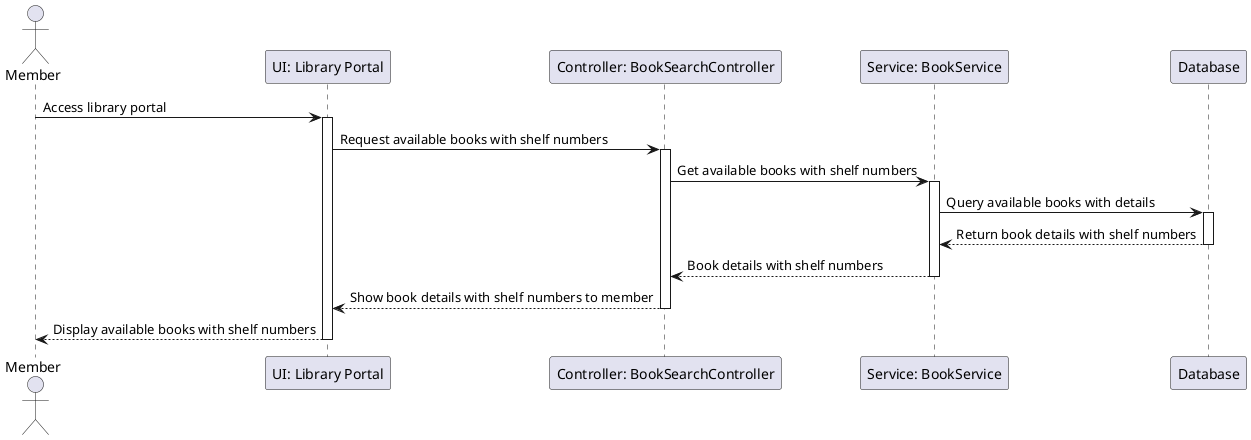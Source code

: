 @startuml
actor Member as M
participant "UI: Library Portal" as UI
participant "Controller: BookSearchController" as Controller
participant "Service: BookService" as Service
participant "Database" as DB

M -> UI: Access library portal
activate UI

UI -> Controller: Request available books with shelf numbers
activate Controller

Controller -> Service: Get available books with shelf numbers
activate Service

Service -> DB: Query available books with details
activate DB

DB --> Service: Return book details with shelf numbers
deactivate DB

Service --> Controller: Book details with shelf numbers
deactivate Service

Controller --> UI: Show book details with shelf numbers to member
deactivate Controller

UI --> M: Display available books with shelf numbers
deactivate UI

@enduml